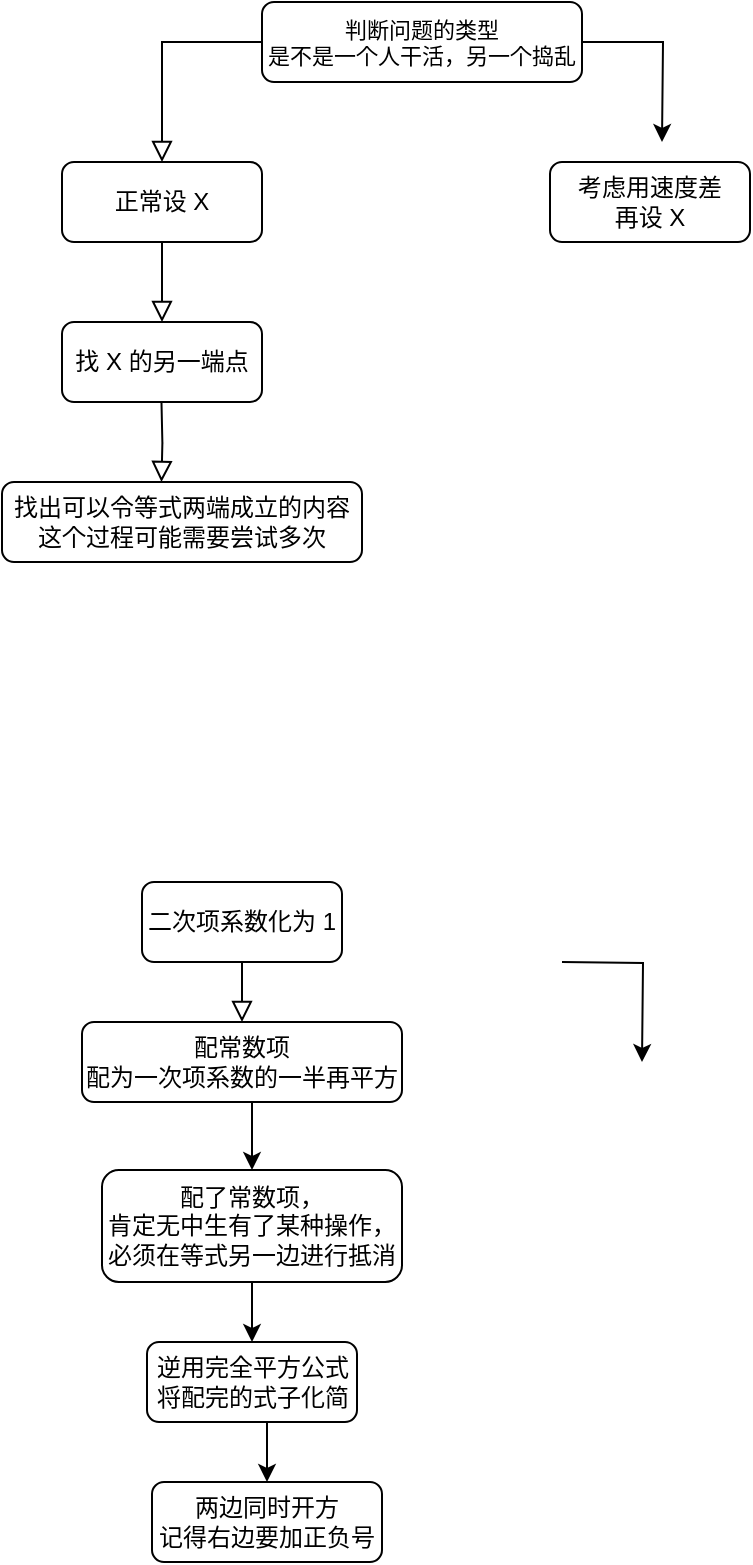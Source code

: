 <mxfile version="24.7.6">
  <diagram id="C5RBs43oDa-KdzZeNtuy" name="Page-1">
    <mxGraphModel dx="682" dy="374" grid="1" gridSize="10" guides="1" tooltips="1" connect="1" arrows="1" fold="1" page="1" pageScale="1" pageWidth="827" pageHeight="1169" math="0" shadow="0">
      <root>
        <mxCell id="WIyWlLk6GJQsqaUBKTNV-0" />
        <mxCell id="WIyWlLk6GJQsqaUBKTNV-1" parent="WIyWlLk6GJQsqaUBKTNV-0" />
        <mxCell id="WIyWlLk6GJQsqaUBKTNV-2" value="" style="rounded=0;html=1;jettySize=auto;orthogonalLoop=1;fontSize=11;endArrow=block;endFill=0;endSize=8;strokeWidth=1;shadow=0;labelBackgroundColor=none;edgeStyle=orthogonalEdgeStyle;" parent="WIyWlLk6GJQsqaUBKTNV-1" source="WIyWlLk6GJQsqaUBKTNV-3" edge="1">
          <mxGeometry relative="1" as="geometry">
            <mxPoint x="220" y="160" as="targetPoint" />
          </mxGeometry>
        </mxCell>
        <mxCell id="WIyWlLk6GJQsqaUBKTNV-3" value="正常设 X" style="rounded=1;whiteSpace=wrap;html=1;fontSize=12;glass=0;strokeWidth=1;shadow=0;" parent="WIyWlLk6GJQsqaUBKTNV-1" vertex="1">
          <mxGeometry x="170" y="80" width="100" height="40" as="geometry" />
        </mxCell>
        <mxCell id="WIyWlLk6GJQsqaUBKTNV-7" value="找 X 的另一端点" style="rounded=1;whiteSpace=wrap;html=1;fontSize=12;glass=0;strokeWidth=1;shadow=0;" parent="WIyWlLk6GJQsqaUBKTNV-1" vertex="1">
          <mxGeometry x="170" y="160" width="100" height="40" as="geometry" />
        </mxCell>
        <mxCell id="WIyWlLk6GJQsqaUBKTNV-12" value="找出可以令等式两端成立的内容&lt;div&gt;这个过程可能需要尝试多次&lt;/div&gt;" style="rounded=1;whiteSpace=wrap;html=1;fontSize=12;glass=0;strokeWidth=1;shadow=0;" parent="WIyWlLk6GJQsqaUBKTNV-1" vertex="1">
          <mxGeometry x="140" y="240" width="180" height="40" as="geometry" />
        </mxCell>
        <mxCell id="fFDKupmTJ9Lw3_ZmGzhM-0" value="" style="rounded=0;html=1;jettySize=auto;orthogonalLoop=1;fontSize=11;endArrow=block;endFill=0;endSize=8;strokeWidth=1;shadow=0;labelBackgroundColor=none;edgeStyle=orthogonalEdgeStyle;" parent="WIyWlLk6GJQsqaUBKTNV-1" edge="1">
          <mxGeometry relative="1" as="geometry">
            <mxPoint x="219.74" y="200" as="sourcePoint" />
            <mxPoint x="219.74" y="240" as="targetPoint" />
          </mxGeometry>
        </mxCell>
        <mxCell id="r51yjitiQ1QQHzr15yWM-8" style="edgeStyle=orthogonalEdgeStyle;rounded=0;orthogonalLoop=1;jettySize=auto;html=1;" edge="1" parent="WIyWlLk6GJQsqaUBKTNV-1" source="r51yjitiQ1QQHzr15yWM-0">
          <mxGeometry relative="1" as="geometry">
            <mxPoint x="470" y="70" as="targetPoint" />
          </mxGeometry>
        </mxCell>
        <mxCell id="r51yjitiQ1QQHzr15yWM-0" value="&lt;font style=&quot;font-size: 11px;&quot;&gt;判断问题的类型&lt;/font&gt;&lt;div style=&quot;font-size: 11px;&quot;&gt;&lt;font style=&quot;font-size: 11px;&quot;&gt;是不是一个人干活，另一个捣乱&lt;/font&gt;&lt;/div&gt;" style="rounded=1;whiteSpace=wrap;html=1;fontSize=12;glass=0;strokeWidth=1;shadow=0;" vertex="1" parent="WIyWlLk6GJQsqaUBKTNV-1">
          <mxGeometry x="270" width="160" height="40" as="geometry" />
        </mxCell>
        <mxCell id="r51yjitiQ1QQHzr15yWM-2" value="" style="rounded=0;html=1;jettySize=auto;orthogonalLoop=1;fontSize=11;endArrow=block;endFill=0;endSize=8;strokeWidth=1;shadow=0;labelBackgroundColor=none;edgeStyle=orthogonalEdgeStyle;entryX=0.5;entryY=0;entryDx=0;entryDy=0;exitX=0;exitY=0.5;exitDx=0;exitDy=0;" edge="1" parent="WIyWlLk6GJQsqaUBKTNV-1" source="r51yjitiQ1QQHzr15yWM-0" target="WIyWlLk6GJQsqaUBKTNV-3">
          <mxGeometry relative="1" as="geometry">
            <mxPoint x="280" y="70" as="targetPoint" />
            <mxPoint x="280" y="30" as="sourcePoint" />
          </mxGeometry>
        </mxCell>
        <mxCell id="r51yjitiQ1QQHzr15yWM-3" value="考虑用速度差&lt;div&gt;再设 X&lt;/div&gt;" style="rounded=1;whiteSpace=wrap;html=1;fontSize=12;glass=0;strokeWidth=1;shadow=0;" vertex="1" parent="WIyWlLk6GJQsqaUBKTNV-1">
          <mxGeometry x="414" y="80" width="100" height="40" as="geometry" />
        </mxCell>
        <mxCell id="r51yjitiQ1QQHzr15yWM-16" style="edgeStyle=orthogonalEdgeStyle;rounded=0;orthogonalLoop=1;jettySize=auto;html=1;exitX=0.5;exitY=1;exitDx=0;exitDy=0;entryX=0.5;entryY=0;entryDx=0;entryDy=0;" edge="1" parent="WIyWlLk6GJQsqaUBKTNV-1" source="r51yjitiQ1QQHzr15yWM-10" target="r51yjitiQ1QQHzr15yWM-11">
          <mxGeometry relative="1" as="geometry" />
        </mxCell>
        <mxCell id="r51yjitiQ1QQHzr15yWM-10" value="配常数项&lt;div&gt;配为一次项系数的一半再平方&lt;/div&gt;" style="rounded=1;whiteSpace=wrap;html=1;fontSize=12;glass=0;strokeWidth=1;shadow=0;" vertex="1" parent="WIyWlLk6GJQsqaUBKTNV-1">
          <mxGeometry x="180" y="510" width="160" height="40" as="geometry" />
        </mxCell>
        <mxCell id="r51yjitiQ1QQHzr15yWM-18" style="edgeStyle=orthogonalEdgeStyle;rounded=0;orthogonalLoop=1;jettySize=auto;html=1;entryX=0.5;entryY=0;entryDx=0;entryDy=0;" edge="1" parent="WIyWlLk6GJQsqaUBKTNV-1" source="r51yjitiQ1QQHzr15yWM-11" target="r51yjitiQ1QQHzr15yWM-17">
          <mxGeometry relative="1" as="geometry" />
        </mxCell>
        <mxCell id="r51yjitiQ1QQHzr15yWM-11" value="配了常数项，&lt;div&gt;肯定无中生有了某种操作，必须在等式另一边进行抵消&lt;/div&gt;" style="rounded=1;whiteSpace=wrap;html=1;fontSize=12;glass=0;strokeWidth=1;shadow=0;" vertex="1" parent="WIyWlLk6GJQsqaUBKTNV-1">
          <mxGeometry x="190" y="584" width="150" height="56" as="geometry" />
        </mxCell>
        <mxCell id="r51yjitiQ1QQHzr15yWM-13" style="edgeStyle=orthogonalEdgeStyle;rounded=0;orthogonalLoop=1;jettySize=auto;html=1;" edge="1" parent="WIyWlLk6GJQsqaUBKTNV-1">
          <mxGeometry relative="1" as="geometry">
            <mxPoint x="460" y="530" as="targetPoint" />
            <mxPoint x="420" y="480" as="sourcePoint" />
          </mxGeometry>
        </mxCell>
        <mxCell id="r51yjitiQ1QQHzr15yWM-14" value="" style="rounded=0;html=1;jettySize=auto;orthogonalLoop=1;fontSize=11;endArrow=block;endFill=0;endSize=8;strokeWidth=1;shadow=0;labelBackgroundColor=none;edgeStyle=orthogonalEdgeStyle;entryX=0.5;entryY=0;entryDx=0;entryDy=0;exitX=0;exitY=0.5;exitDx=0;exitDy=0;" edge="1" parent="WIyWlLk6GJQsqaUBKTNV-1" target="r51yjitiQ1QQHzr15yWM-10">
          <mxGeometry relative="1" as="geometry">
            <mxPoint x="270" y="530" as="targetPoint" />
            <mxPoint x="260" y="480" as="sourcePoint" />
          </mxGeometry>
        </mxCell>
        <mxCell id="r51yjitiQ1QQHzr15yWM-15" value="二次项系数化为 1" style="rounded=1;whiteSpace=wrap;html=1;fontSize=12;glass=0;strokeWidth=1;shadow=0;" vertex="1" parent="WIyWlLk6GJQsqaUBKTNV-1">
          <mxGeometry x="210" y="440" width="100" height="40" as="geometry" />
        </mxCell>
        <mxCell id="r51yjitiQ1QQHzr15yWM-17" value="逆用完全平方公式将配完的式子化简" style="rounded=1;whiteSpace=wrap;html=1;fontSize=12;glass=0;strokeWidth=1;shadow=0;" vertex="1" parent="WIyWlLk6GJQsqaUBKTNV-1">
          <mxGeometry x="212.5" y="670" width="105" height="40" as="geometry" />
        </mxCell>
        <mxCell id="r51yjitiQ1QQHzr15yWM-21" style="edgeStyle=orthogonalEdgeStyle;rounded=0;orthogonalLoop=1;jettySize=auto;html=1;entryX=0.5;entryY=0;entryDx=0;entryDy=0;" edge="1" parent="WIyWlLk6GJQsqaUBKTNV-1" target="r51yjitiQ1QQHzr15yWM-22">
          <mxGeometry relative="1" as="geometry">
            <mxPoint x="267.5" y="710" as="sourcePoint" />
          </mxGeometry>
        </mxCell>
        <mxCell id="r51yjitiQ1QQHzr15yWM-22" value="两边同时开方&lt;div&gt;记得右边要加正负号&lt;/div&gt;" style="rounded=1;whiteSpace=wrap;html=1;fontSize=12;glass=0;strokeWidth=1;shadow=0;" vertex="1" parent="WIyWlLk6GJQsqaUBKTNV-1">
          <mxGeometry x="215" y="740" width="115" height="40" as="geometry" />
        </mxCell>
      </root>
    </mxGraphModel>
  </diagram>
</mxfile>
